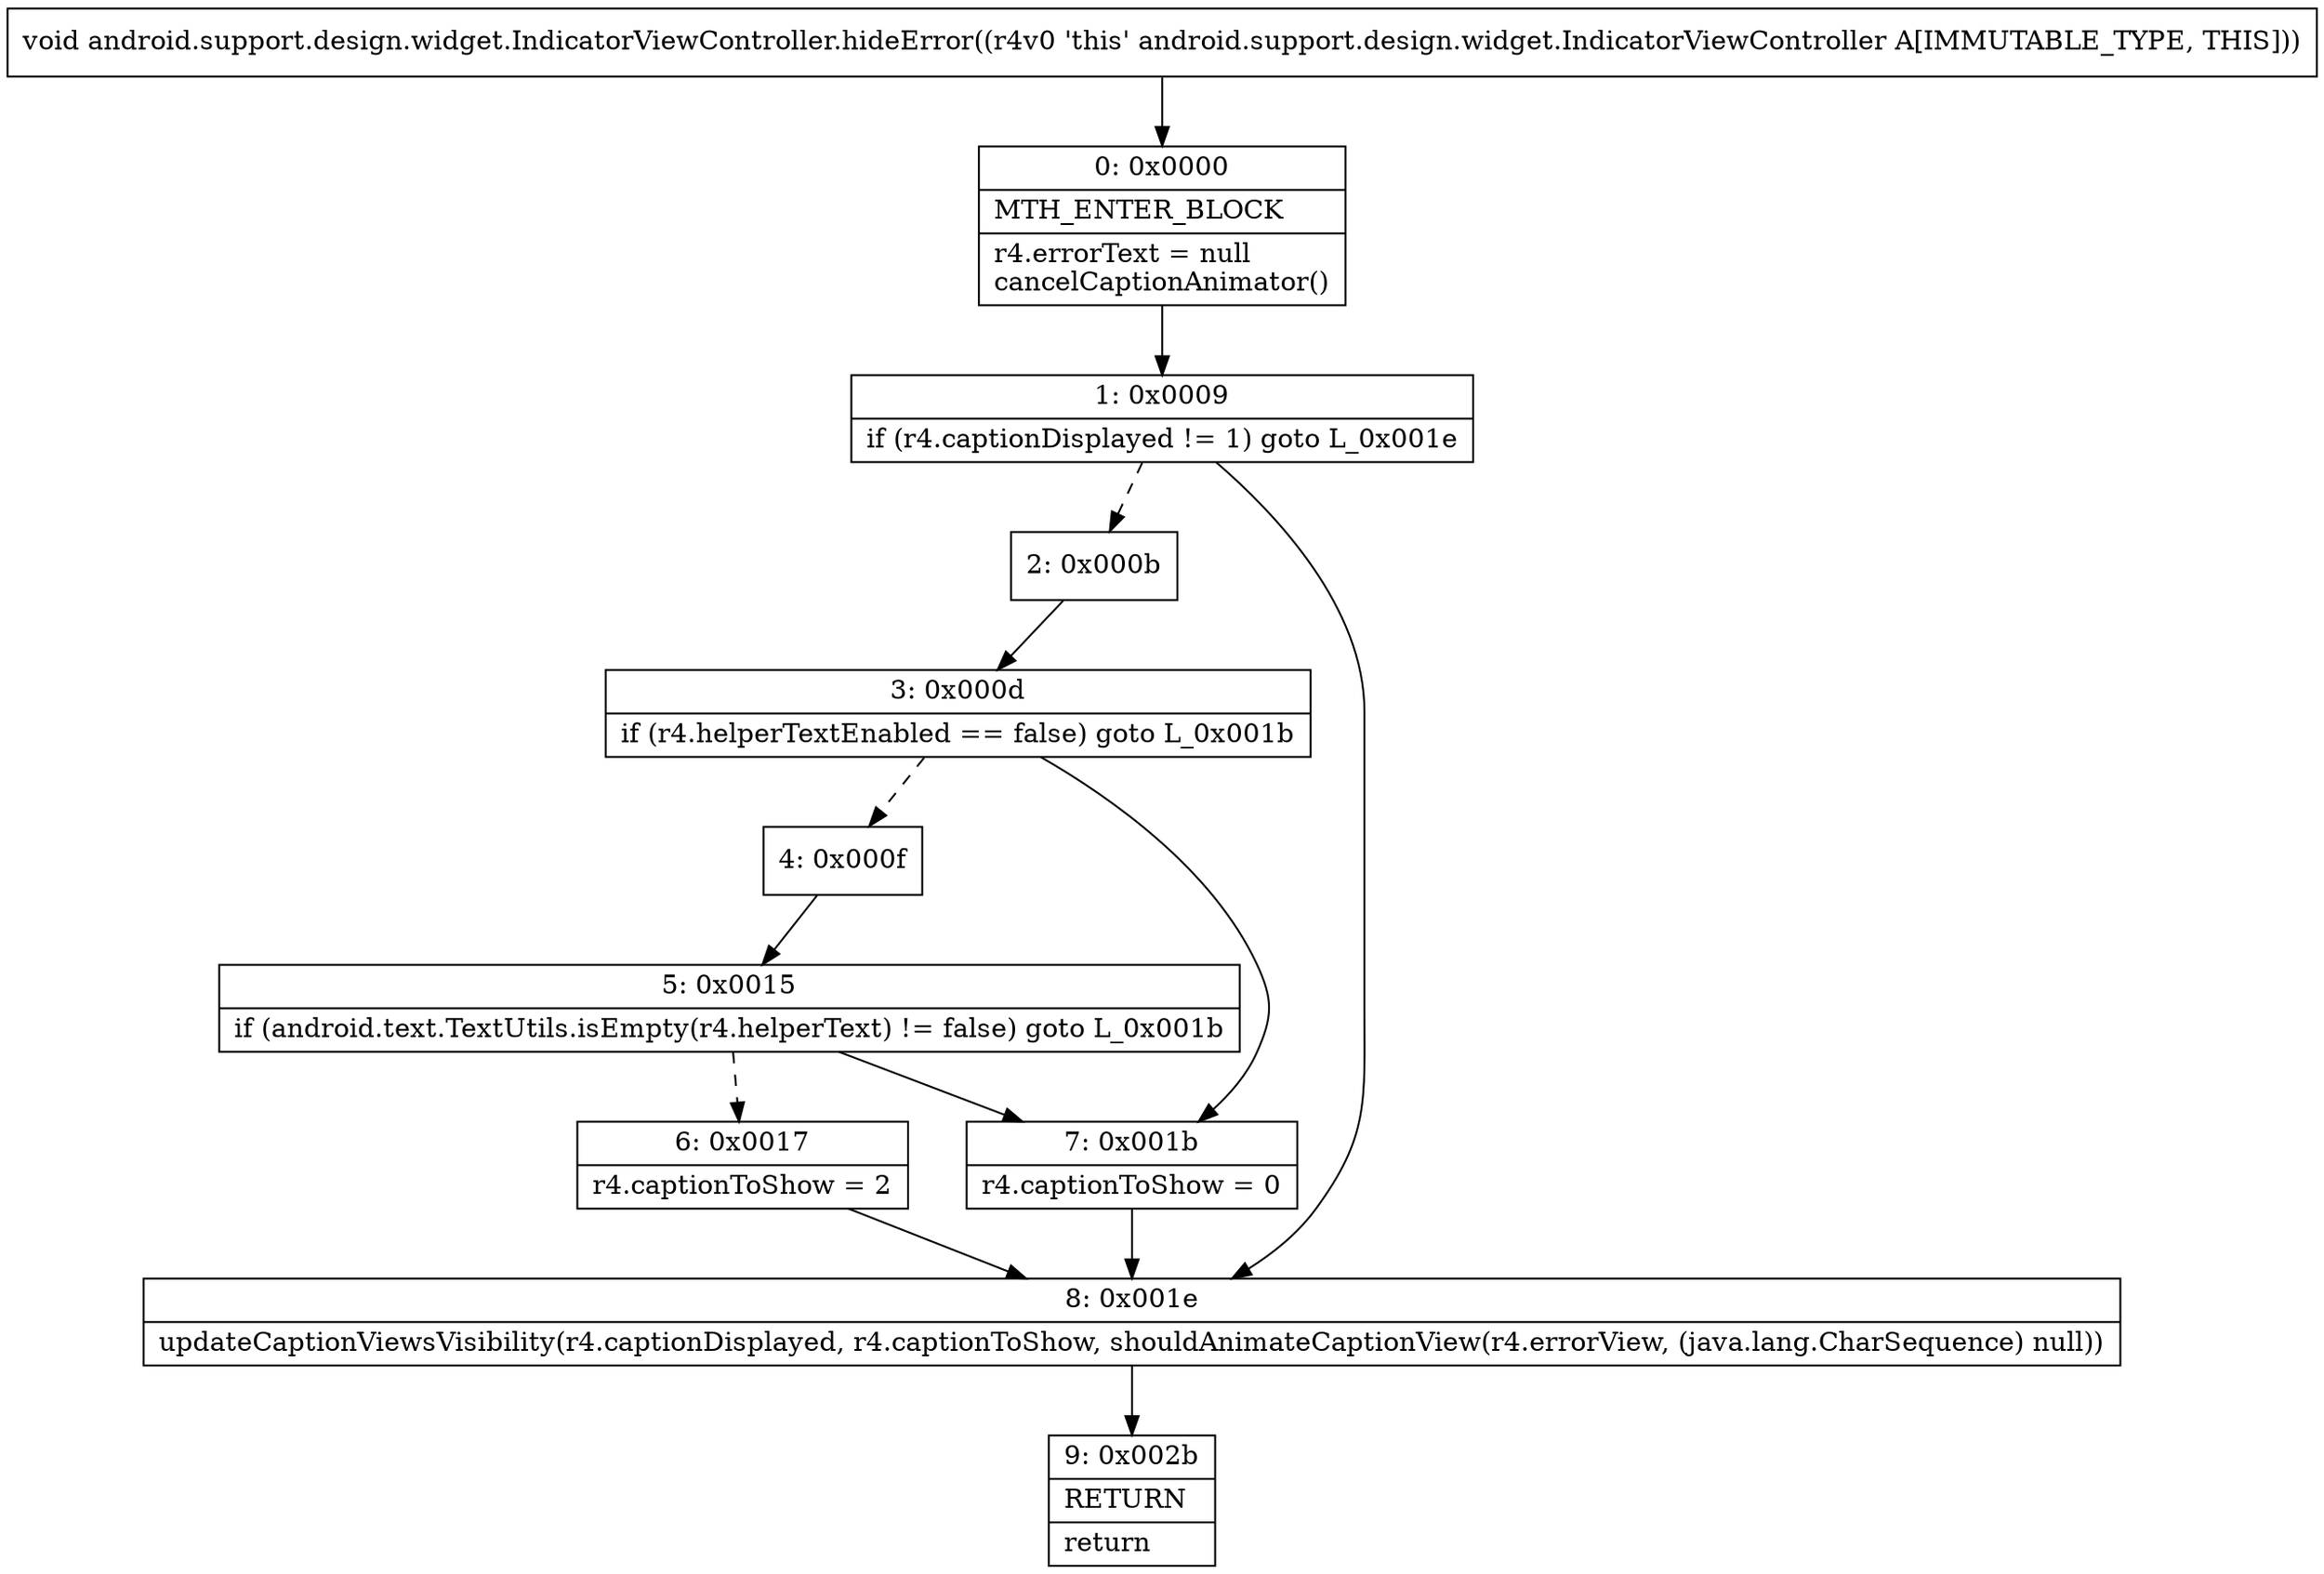 digraph "CFG forandroid.support.design.widget.IndicatorViewController.hideError()V" {
Node_0 [shape=record,label="{0\:\ 0x0000|MTH_ENTER_BLOCK\l|r4.errorText = null\lcancelCaptionAnimator()\l}"];
Node_1 [shape=record,label="{1\:\ 0x0009|if (r4.captionDisplayed != 1) goto L_0x001e\l}"];
Node_2 [shape=record,label="{2\:\ 0x000b}"];
Node_3 [shape=record,label="{3\:\ 0x000d|if (r4.helperTextEnabled == false) goto L_0x001b\l}"];
Node_4 [shape=record,label="{4\:\ 0x000f}"];
Node_5 [shape=record,label="{5\:\ 0x0015|if (android.text.TextUtils.isEmpty(r4.helperText) != false) goto L_0x001b\l}"];
Node_6 [shape=record,label="{6\:\ 0x0017|r4.captionToShow = 2\l}"];
Node_7 [shape=record,label="{7\:\ 0x001b|r4.captionToShow = 0\l}"];
Node_8 [shape=record,label="{8\:\ 0x001e|updateCaptionViewsVisibility(r4.captionDisplayed, r4.captionToShow, shouldAnimateCaptionView(r4.errorView, (java.lang.CharSequence) null))\l}"];
Node_9 [shape=record,label="{9\:\ 0x002b|RETURN\l|return\l}"];
MethodNode[shape=record,label="{void android.support.design.widget.IndicatorViewController.hideError((r4v0 'this' android.support.design.widget.IndicatorViewController A[IMMUTABLE_TYPE, THIS])) }"];
MethodNode -> Node_0;
Node_0 -> Node_1;
Node_1 -> Node_2[style=dashed];
Node_1 -> Node_8;
Node_2 -> Node_3;
Node_3 -> Node_4[style=dashed];
Node_3 -> Node_7;
Node_4 -> Node_5;
Node_5 -> Node_6[style=dashed];
Node_5 -> Node_7;
Node_6 -> Node_8;
Node_7 -> Node_8;
Node_8 -> Node_9;
}

